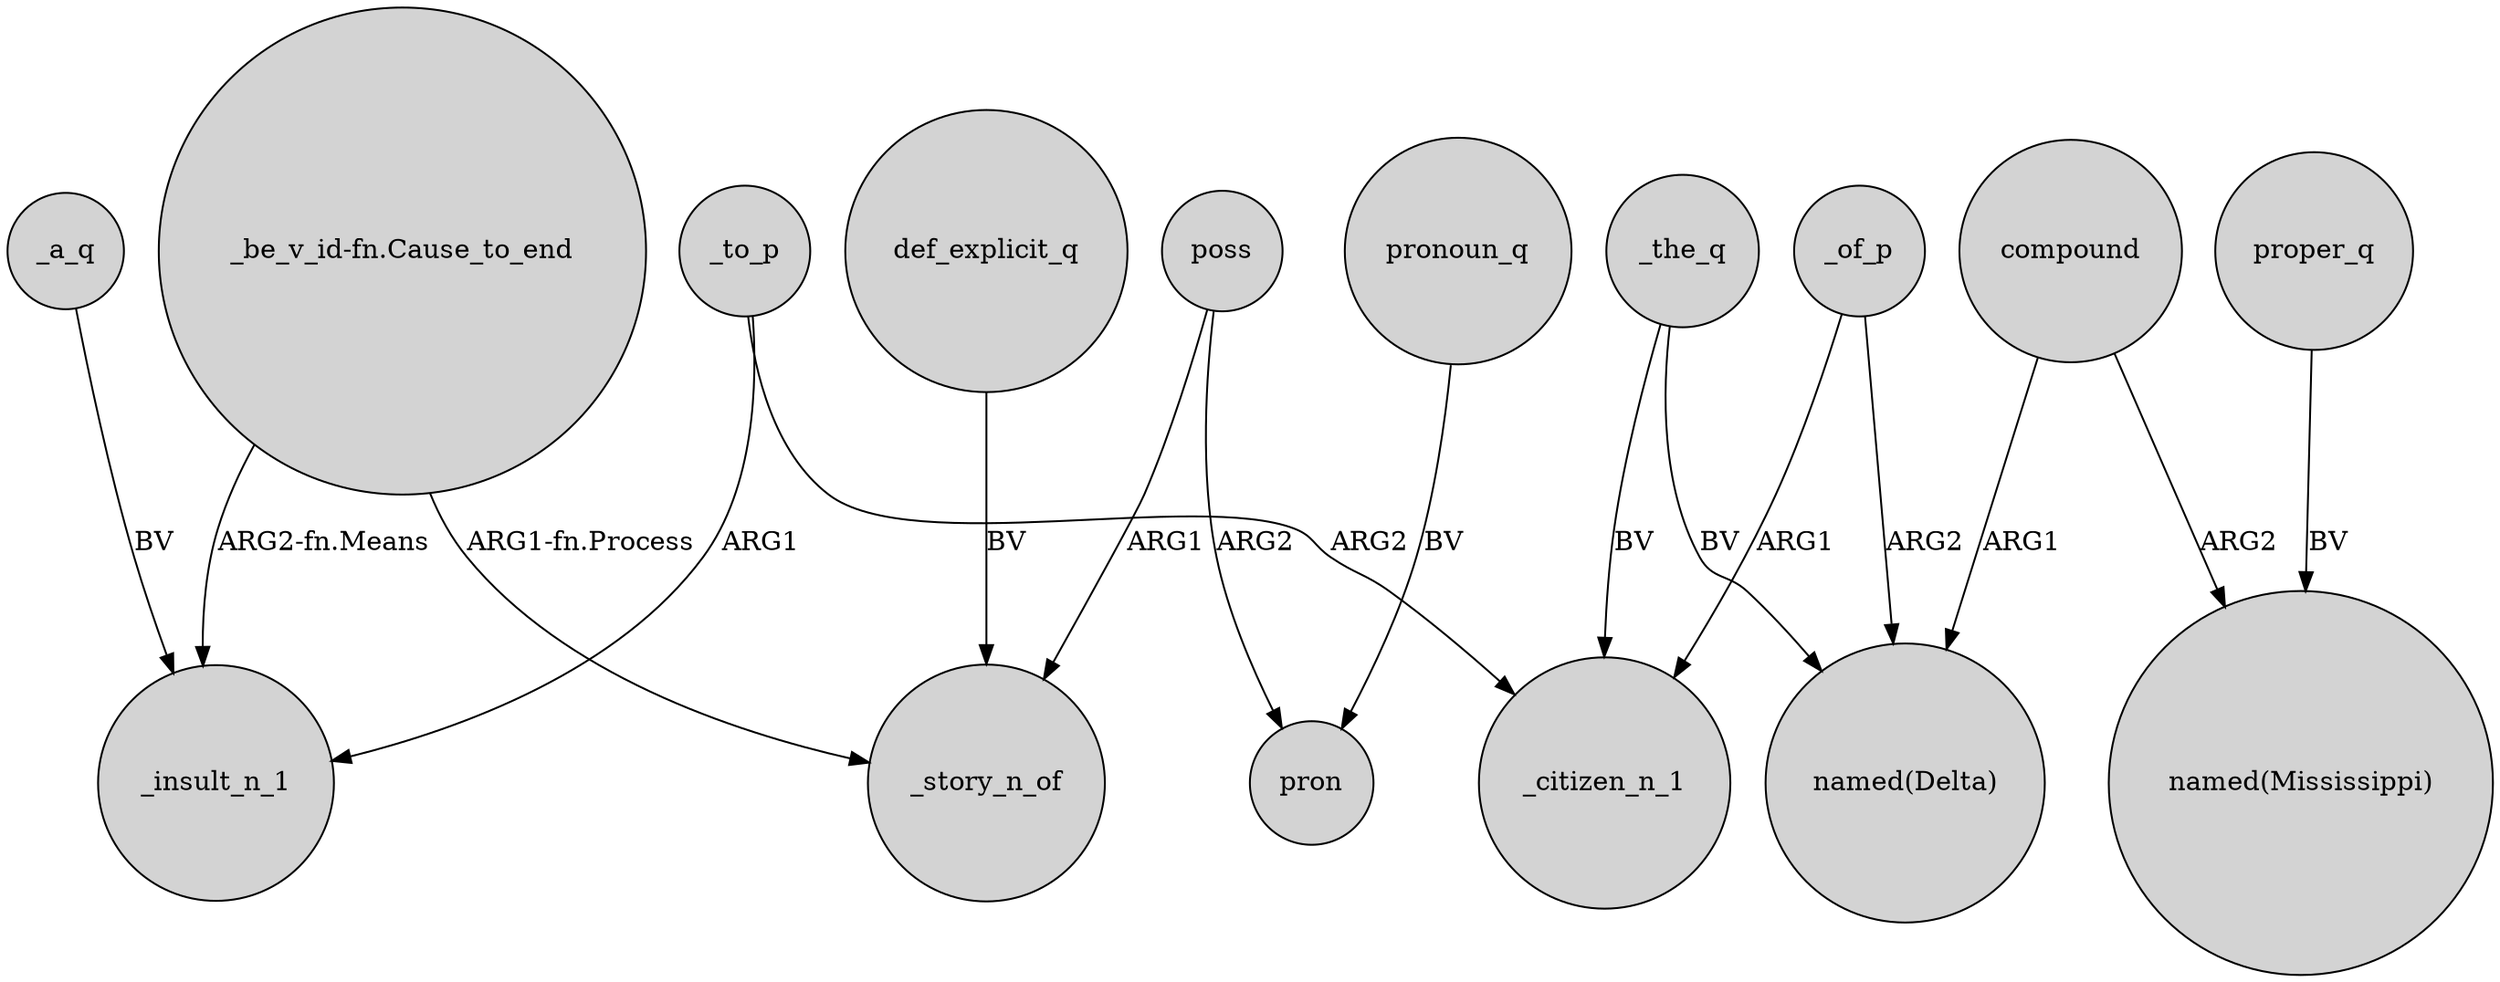 digraph {
	node [shape=circle style=filled]
	_to_p -> _insult_n_1 [label=ARG1]
	_the_q -> "named(Delta)" [label=BV]
	_the_q -> _citizen_n_1 [label=BV]
	compound -> "named(Delta)" [label=ARG1]
	compound -> "named(Mississippi)" [label=ARG2]
	"_be_v_id-fn.Cause_to_end" -> _insult_n_1 [label="ARG2-fn.Means"]
	def_explicit_q -> _story_n_of [label=BV]
	_to_p -> _citizen_n_1 [label=ARG2]
	_of_p -> "named(Delta)" [label=ARG2]
	poss -> _story_n_of [label=ARG1]
	_a_q -> _insult_n_1 [label=BV]
	pronoun_q -> pron [label=BV]
	"_be_v_id-fn.Cause_to_end" -> _story_n_of [label="ARG1-fn.Process"]
	proper_q -> "named(Mississippi)" [label=BV]
	_of_p -> _citizen_n_1 [label=ARG1]
	poss -> pron [label=ARG2]
}

